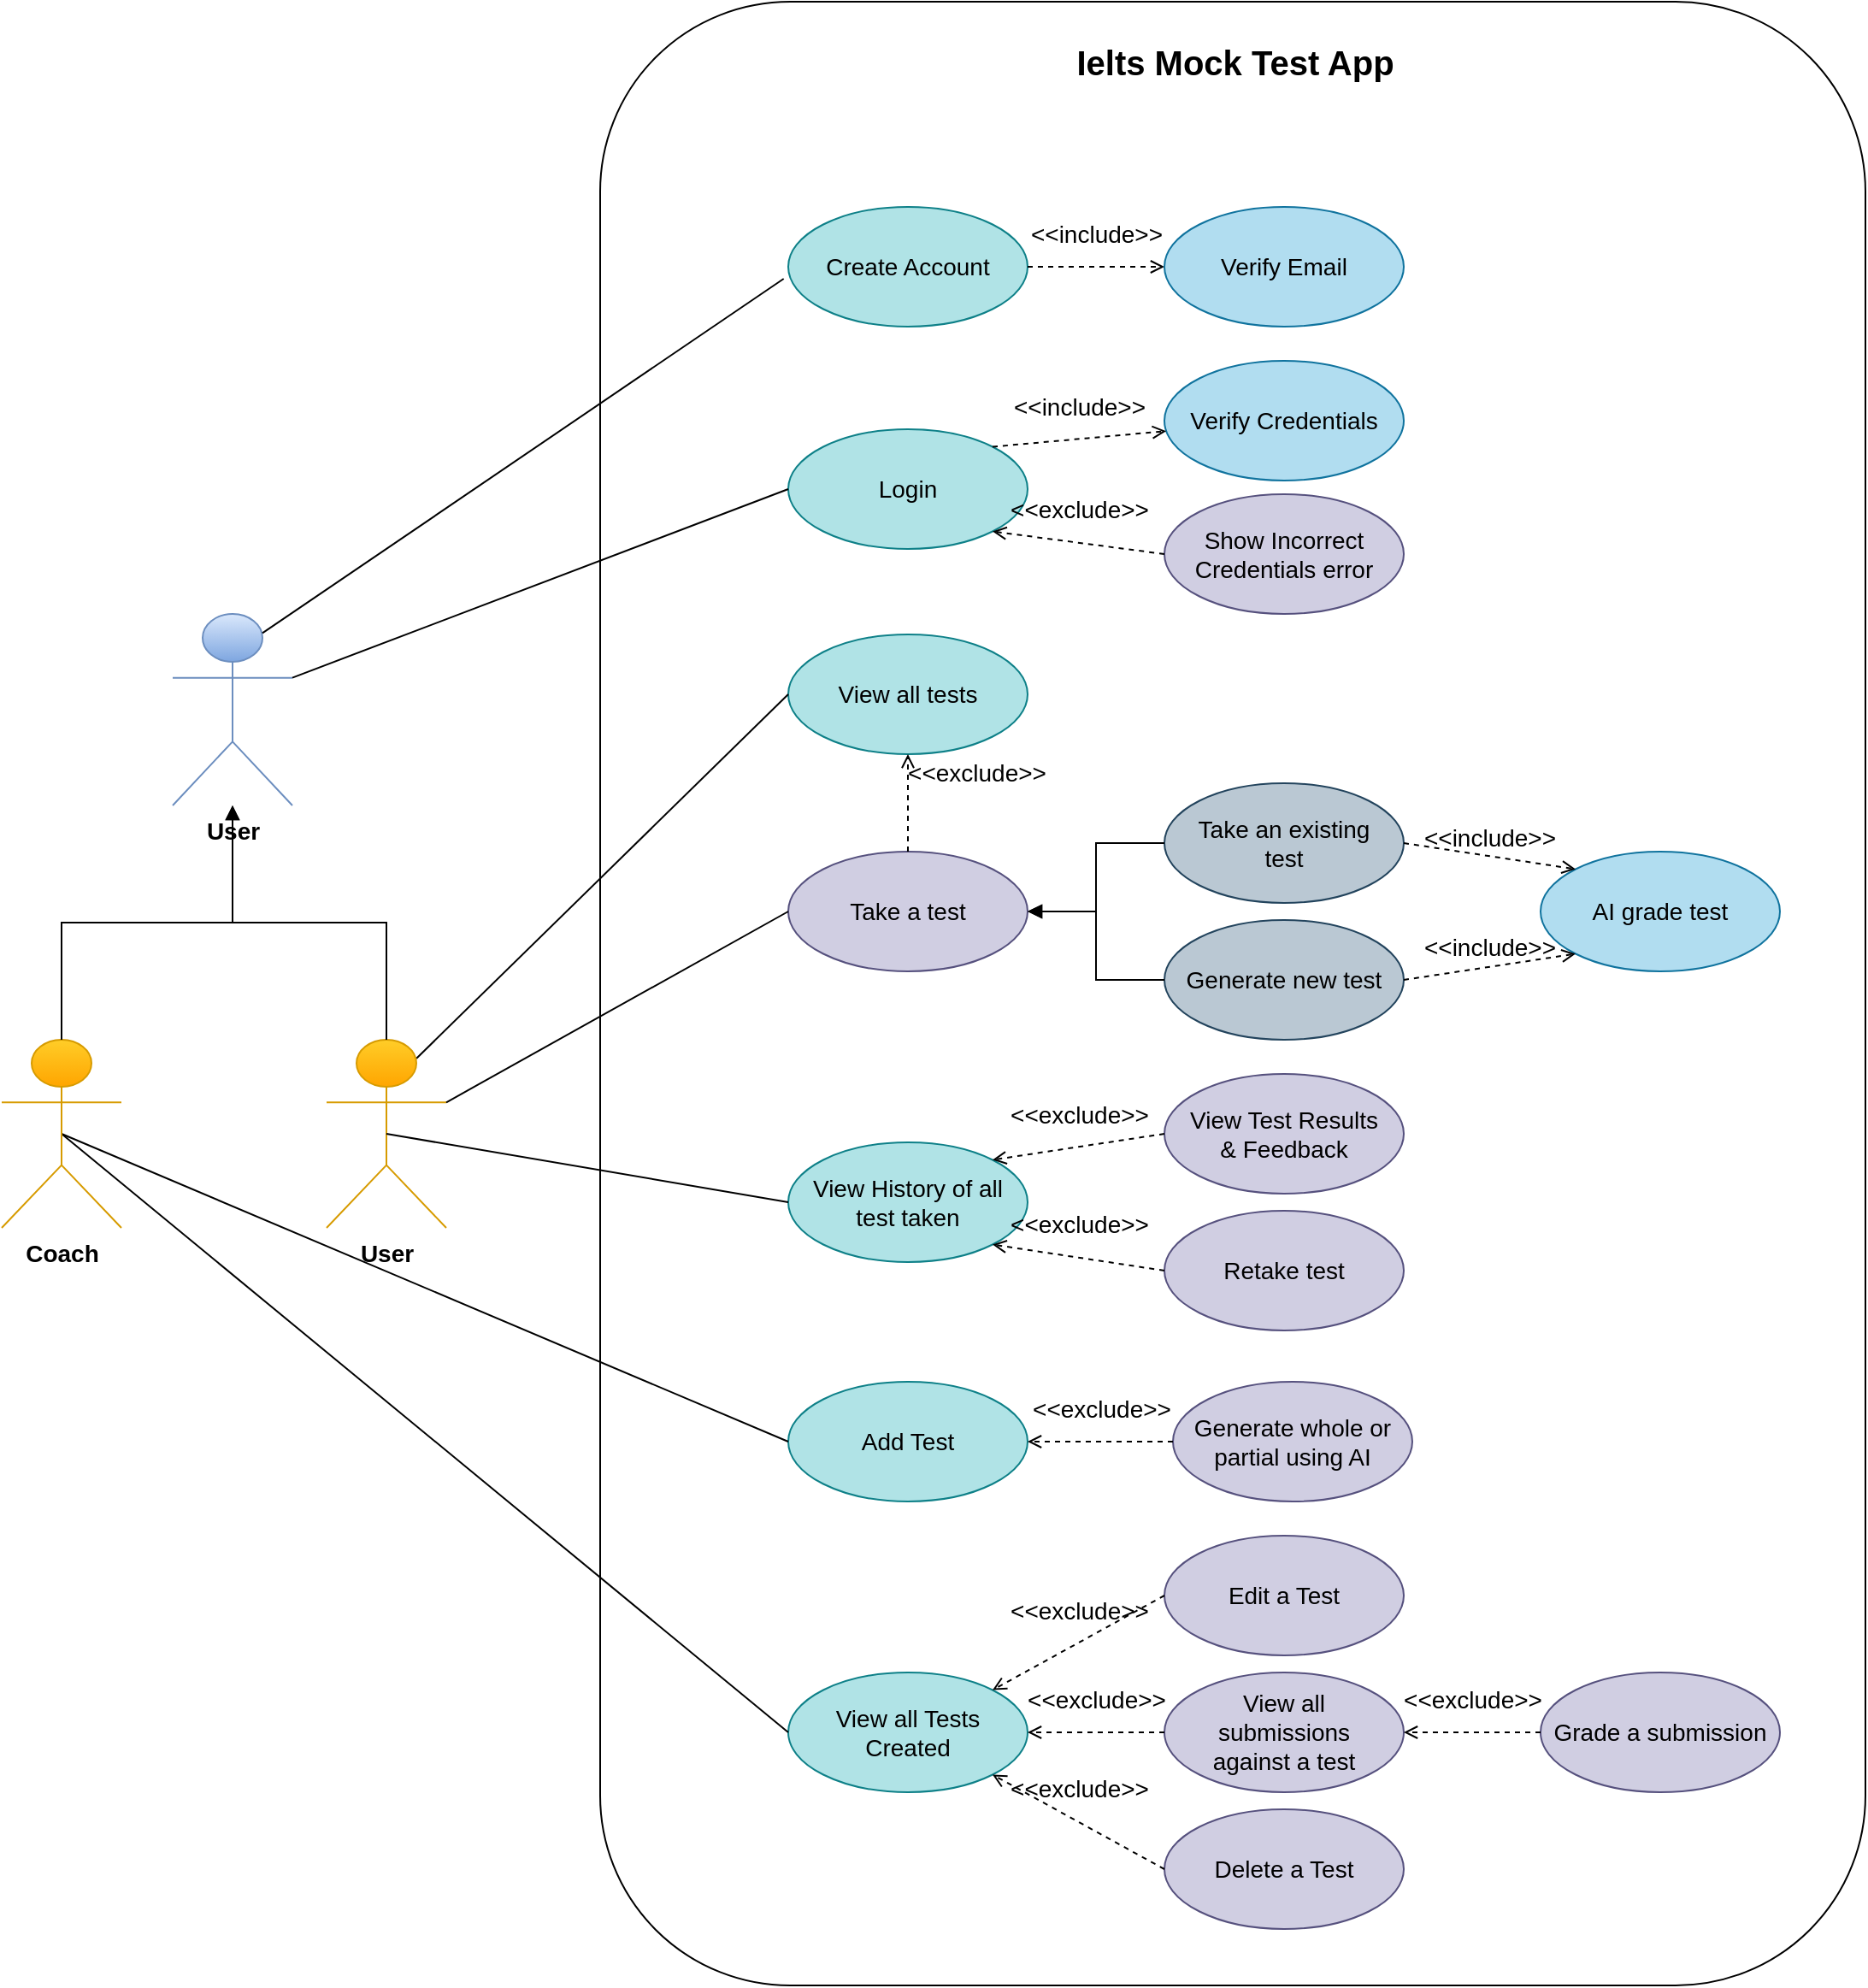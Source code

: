 <mxfile version="24.7.17">
  <diagram name="Page-1" id="qvbRqyxLXS71lStrl_ny">
    <mxGraphModel dx="2438" dy="892" grid="1" gridSize="10" guides="1" tooltips="1" connect="1" arrows="1" fold="1" page="1" pageScale="1" pageWidth="850" pageHeight="1100" math="0" shadow="0">
      <root>
        <mxCell id="0" />
        <mxCell id="1" parent="0" />
        <mxCell id="CPVwDjXxV_msDk_0VwMY-23" value="" style="rounded=1;whiteSpace=wrap;html=1;fontSize=14;fillColor=none;perimeterSpacing=10;" parent="1" vertex="1">
          <mxGeometry x="90" y="240" width="740" height="1160" as="geometry" />
        </mxCell>
        <mxCell id="tm2dpPFC_46-o9TjfhTG-2" value="Create Account" style="ellipse;whiteSpace=wrap;html=1;spacing=10;fontSize=14;fillColor=#b0e3e6;strokeColor=#0e8088;" parent="1" vertex="1">
          <mxGeometry x="200" y="360" width="140" height="70" as="geometry" />
        </mxCell>
        <mxCell id="tm2dpPFC_46-o9TjfhTG-4" value="&amp;lt;&amp;lt;include&amp;gt;&amp;gt;" style="html=1;verticalAlign=bottom;labelBackgroundColor=none;endArrow=open;endFill=0;dashed=1;rounded=0;exitX=1;exitY=0.5;exitDx=0;exitDy=0;entryX=0;entryY=0.5;entryDx=0;entryDy=0;spacing=10;fontSize=14;" parent="1" source="tm2dpPFC_46-o9TjfhTG-2" target="tm2dpPFC_46-o9TjfhTG-5" edge="1">
          <mxGeometry width="160" relative="1" as="geometry">
            <mxPoint x="380" y="390" as="sourcePoint" />
            <mxPoint x="540" y="395" as="targetPoint" />
          </mxGeometry>
        </mxCell>
        <mxCell id="tm2dpPFC_46-o9TjfhTG-5" value="Verify Email" style="ellipse;whiteSpace=wrap;html=1;spacing=10;fontSize=14;fillColor=#b1ddf0;strokeColor=#10739e;" parent="1" vertex="1">
          <mxGeometry x="420" y="360" width="140" height="70" as="geometry" />
        </mxCell>
        <mxCell id="tm2dpPFC_46-o9TjfhTG-6" value="Login" style="ellipse;whiteSpace=wrap;html=1;spacing=10;fontSize=14;fillColor=#b0e3e6;strokeColor=#0e8088;" parent="1" vertex="1">
          <mxGeometry x="200" y="490" width="140" height="70" as="geometry" />
        </mxCell>
        <mxCell id="tm2dpPFC_46-o9TjfhTG-7" value="Verify Credentials" style="ellipse;whiteSpace=wrap;html=1;spacing=10;fontSize=14;fillColor=#b1ddf0;strokeColor=#10739e;" parent="1" vertex="1">
          <mxGeometry x="420" y="450" width="140" height="70" as="geometry" />
        </mxCell>
        <mxCell id="tm2dpPFC_46-o9TjfhTG-8" value="Show Incorrect Credentials error" style="ellipse;whiteSpace=wrap;html=1;spacing=10;fontSize=14;fillColor=#d0cee2;strokeColor=#56517e;" parent="1" vertex="1">
          <mxGeometry x="420" y="528" width="140" height="70" as="geometry" />
        </mxCell>
        <mxCell id="tm2dpPFC_46-o9TjfhTG-9" value="&amp;lt;&amp;lt;include&amp;gt;&amp;gt;" style="html=1;verticalAlign=bottom;labelBackgroundColor=none;endArrow=open;endFill=0;dashed=1;rounded=0;exitX=1;exitY=0;exitDx=0;exitDy=0;spacing=10;fontSize=14;" parent="1" source="tm2dpPFC_46-o9TjfhTG-6" target="tm2dpPFC_46-o9TjfhTG-7" edge="1">
          <mxGeometry width="160" relative="1" as="geometry">
            <mxPoint x="330" y="450" as="sourcePoint" />
            <mxPoint x="490" y="450" as="targetPoint" />
          </mxGeometry>
        </mxCell>
        <mxCell id="tm2dpPFC_46-o9TjfhTG-10" value="&amp;lt;&amp;lt;exclude&amp;gt;&amp;gt;" style="html=1;verticalAlign=bottom;labelBackgroundColor=none;endArrow=open;endFill=0;dashed=1;rounded=0;exitX=0;exitY=0.5;exitDx=0;exitDy=0;entryX=1;entryY=1;entryDx=0;entryDy=0;spacing=10;fontSize=14;" parent="1" source="tm2dpPFC_46-o9TjfhTG-8" target="tm2dpPFC_46-o9TjfhTG-6" edge="1">
          <mxGeometry width="160" relative="1" as="geometry">
            <mxPoint x="260" y="610" as="sourcePoint" />
            <mxPoint x="420" y="610" as="targetPoint" />
          </mxGeometry>
        </mxCell>
        <mxCell id="tm2dpPFC_46-o9TjfhTG-11" value="Take a test" style="ellipse;whiteSpace=wrap;html=1;spacing=10;fontSize=14;fillColor=#d0cee2;strokeColor=#56517e;" parent="1" vertex="1">
          <mxGeometry x="200" y="737" width="140" height="70" as="geometry" />
        </mxCell>
        <mxCell id="tm2dpPFC_46-o9TjfhTG-12" value="Take an existing test" style="ellipse;whiteSpace=wrap;html=1;spacing=10;fontSize=14;fillColor=#bac8d3;strokeColor=#23445d;" parent="1" vertex="1">
          <mxGeometry x="420" y="697" width="140" height="70" as="geometry" />
        </mxCell>
        <mxCell id="tm2dpPFC_46-o9TjfhTG-13" value="Generate new test" style="ellipse;whiteSpace=wrap;html=1;spacing=10;fontSize=14;fillColor=#bac8d3;strokeColor=#23445d;" parent="1" vertex="1">
          <mxGeometry x="420" y="777" width="140" height="70" as="geometry" />
        </mxCell>
        <mxCell id="tm2dpPFC_46-o9TjfhTG-14" value="" style="html=1;verticalAlign=bottom;labelBackgroundColor=none;endArrow=block;endFill=1;rounded=0;exitX=0;exitY=0.5;exitDx=0;exitDy=0;entryX=1;entryY=0.5;entryDx=0;entryDy=0;spacing=10;edgeStyle=orthogonalEdgeStyle;fontSize=14;" parent="1" source="tm2dpPFC_46-o9TjfhTG-12" target="tm2dpPFC_46-o9TjfhTG-11" edge="1">
          <mxGeometry width="160" relative="1" as="geometry">
            <mxPoint x="480" y="710" as="sourcePoint" />
            <mxPoint x="329" y="697" as="targetPoint" />
          </mxGeometry>
        </mxCell>
        <mxCell id="tm2dpPFC_46-o9TjfhTG-15" value="" style="html=1;verticalAlign=bottom;labelBackgroundColor=none;endArrow=block;endFill=1;rounded=0;exitX=0;exitY=0.5;exitDx=0;exitDy=0;spacing=10;entryX=1;entryY=0.5;entryDx=0;entryDy=0;edgeStyle=orthogonalEdgeStyle;fontSize=14;" parent="1" source="tm2dpPFC_46-o9TjfhTG-13" target="tm2dpPFC_46-o9TjfhTG-11" edge="1">
          <mxGeometry width="160" relative="1" as="geometry">
            <mxPoint x="401" y="870" as="sourcePoint" />
            <mxPoint x="319" y="797" as="targetPoint" />
          </mxGeometry>
        </mxCell>
        <mxCell id="tm2dpPFC_46-o9TjfhTG-16" value="AI grade test" style="ellipse;whiteSpace=wrap;html=1;spacing=10;fontSize=14;fillColor=#b1ddf0;strokeColor=#10739e;" parent="1" vertex="1">
          <mxGeometry x="640" y="737" width="140" height="70" as="geometry" />
        </mxCell>
        <mxCell id="tm2dpPFC_46-o9TjfhTG-17" value="View History of all test taken" style="ellipse;whiteSpace=wrap;html=1;spacing=10;fontSize=14;fillColor=#b0e3e6;strokeColor=#0e8088;" parent="1" vertex="1">
          <mxGeometry x="200" y="907" width="140" height="70" as="geometry" />
        </mxCell>
        <mxCell id="tm2dpPFC_46-o9TjfhTG-18" value="View Test Results &amp;amp; Feedback" style="ellipse;whiteSpace=wrap;html=1;spacing=10;fontSize=14;fillColor=#d0cee2;strokeColor=#56517e;" parent="1" vertex="1">
          <mxGeometry x="420" y="867" width="140" height="70" as="geometry" />
        </mxCell>
        <mxCell id="tm2dpPFC_46-o9TjfhTG-19" value="Retake test" style="ellipse;whiteSpace=wrap;html=1;fontSize=14;fillColor=#d0cee2;strokeColor=#56517e;" parent="1" vertex="1">
          <mxGeometry x="420" y="947" width="140" height="70" as="geometry" />
        </mxCell>
        <mxCell id="tm2dpPFC_46-o9TjfhTG-20" value="&amp;lt;&amp;lt;include&amp;gt;&amp;gt;" style="html=1;verticalAlign=bottom;labelBackgroundColor=none;endArrow=open;endFill=0;dashed=1;rounded=0;exitX=1;exitY=0.5;exitDx=0;exitDy=0;entryX=0;entryY=0;entryDx=0;entryDy=0;fontSize=14;" parent="1" source="tm2dpPFC_46-o9TjfhTG-12" target="tm2dpPFC_46-o9TjfhTG-16" edge="1">
          <mxGeometry width="160" relative="1" as="geometry">
            <mxPoint x="570" y="727" as="sourcePoint" />
            <mxPoint x="730" y="727" as="targetPoint" />
          </mxGeometry>
        </mxCell>
        <mxCell id="tm2dpPFC_46-o9TjfhTG-21" value="&amp;lt;&amp;lt;include&amp;gt;&amp;gt;" style="html=1;verticalAlign=bottom;labelBackgroundColor=none;endArrow=open;endFill=0;dashed=1;rounded=0;exitX=1;exitY=0.5;exitDx=0;exitDy=0;entryX=0;entryY=1;entryDx=0;entryDy=0;fontSize=14;" parent="1" source="tm2dpPFC_46-o9TjfhTG-13" target="tm2dpPFC_46-o9TjfhTG-16" edge="1">
          <mxGeometry width="160" relative="1" as="geometry">
            <mxPoint x="600" y="897" as="sourcePoint" />
            <mxPoint x="760" y="897" as="targetPoint" />
            <Array as="points" />
          </mxGeometry>
        </mxCell>
        <mxCell id="tm2dpPFC_46-o9TjfhTG-22" value="&amp;lt;&amp;lt;exclude&amp;gt;&amp;gt;" style="html=1;verticalAlign=bottom;labelBackgroundColor=none;endArrow=open;endFill=0;dashed=1;rounded=0;exitX=0;exitY=0.5;exitDx=0;exitDy=0;entryX=1;entryY=0;entryDx=0;entryDy=0;spacing=10;fontSize=14;" parent="1" source="tm2dpPFC_46-o9TjfhTG-18" target="tm2dpPFC_46-o9TjfhTG-17" edge="1">
          <mxGeometry width="160" relative="1" as="geometry">
            <mxPoint x="435" y="937" as="sourcePoint" />
            <mxPoint x="320" y="875" as="targetPoint" />
          </mxGeometry>
        </mxCell>
        <mxCell id="tm2dpPFC_46-o9TjfhTG-24" value="&amp;lt;&amp;lt;exclude&amp;gt;&amp;gt;" style="html=1;verticalAlign=bottom;labelBackgroundColor=none;endArrow=open;endFill=0;dashed=1;rounded=0;exitX=0;exitY=0.5;exitDx=0;exitDy=0;entryX=1;entryY=1;entryDx=0;entryDy=0;spacing=10;fontSize=14;" parent="1" source="tm2dpPFC_46-o9TjfhTG-19" target="tm2dpPFC_46-o9TjfhTG-17" edge="1">
          <mxGeometry width="160" relative="1" as="geometry">
            <mxPoint x="420" y="1113" as="sourcePoint" />
            <mxPoint x="305" y="1051" as="targetPoint" />
          </mxGeometry>
        </mxCell>
        <mxCell id="tm2dpPFC_46-o9TjfhTG-25" value="Add Test" style="ellipse;whiteSpace=wrap;html=1;fontSize=14;fillColor=#b0e3e6;strokeColor=#0e8088;" parent="1" vertex="1">
          <mxGeometry x="200" y="1047" width="140" height="70" as="geometry" />
        </mxCell>
        <mxCell id="tm2dpPFC_46-o9TjfhTG-26" value="Generate whole or partial using AI" style="ellipse;whiteSpace=wrap;html=1;spacing=7;fontSize=14;fillColor=#d0cee2;strokeColor=#56517e;" parent="1" vertex="1">
          <mxGeometry x="425" y="1047" width="140" height="70" as="geometry" />
        </mxCell>
        <mxCell id="tm2dpPFC_46-o9TjfhTG-27" value="&amp;lt;&amp;lt;exclude&amp;gt;&amp;gt;" style="html=1;verticalAlign=bottom;labelBackgroundColor=none;endArrow=open;endFill=0;dashed=1;rounded=0;exitX=0;exitY=0.5;exitDx=0;exitDy=0;entryX=1;entryY=0.5;entryDx=0;entryDy=0;spacing=10;fontSize=14;" parent="1" source="tm2dpPFC_46-o9TjfhTG-26" target="tm2dpPFC_46-o9TjfhTG-25" edge="1">
          <mxGeometry width="160" relative="1" as="geometry">
            <mxPoint x="441" y="1052" as="sourcePoint" />
            <mxPoint x="320" y="967" as="targetPoint" />
          </mxGeometry>
        </mxCell>
        <mxCell id="tm2dpPFC_46-o9TjfhTG-28" value="View all Tests Created" style="ellipse;whiteSpace=wrap;html=1;fontSize=14;spacing=6;fillColor=#b0e3e6;strokeColor=#0e8088;" parent="1" vertex="1">
          <mxGeometry x="200" y="1217" width="140" height="70" as="geometry" />
        </mxCell>
        <mxCell id="tm2dpPFC_46-o9TjfhTG-29" value="Edit a Test" style="ellipse;whiteSpace=wrap;html=1;fontSize=14;fillColor=#d0cee2;strokeColor=#56517e;" parent="1" vertex="1">
          <mxGeometry x="420" y="1137" width="140" height="70" as="geometry" />
        </mxCell>
        <mxCell id="tm2dpPFC_46-o9TjfhTG-30" value="Delete a Test" style="ellipse;whiteSpace=wrap;html=1;fontSize=14;fillColor=#d0cee2;strokeColor=#56517e;" parent="1" vertex="1">
          <mxGeometry x="420" y="1297" width="140" height="70" as="geometry" />
        </mxCell>
        <mxCell id="tm2dpPFC_46-o9TjfhTG-31" value="View all submissions against a test" style="ellipse;whiteSpace=wrap;html=1;fontSize=14;spacing=8;fillColor=#d0cee2;strokeColor=#56517e;" parent="1" vertex="1">
          <mxGeometry x="420" y="1217" width="140" height="70" as="geometry" />
        </mxCell>
        <mxCell id="CPVwDjXxV_msDk_0VwMY-1" value="&amp;lt;&amp;lt;exclude&amp;gt;&amp;gt;" style="html=1;verticalAlign=bottom;labelBackgroundColor=none;endArrow=open;endFill=0;dashed=1;rounded=0;exitX=0;exitY=0.5;exitDx=0;exitDy=0;entryX=1;entryY=0;entryDx=0;entryDy=0;spacing=10;fontSize=14;" parent="1" source="tm2dpPFC_46-o9TjfhTG-29" target="tm2dpPFC_46-o9TjfhTG-28" edge="1">
          <mxGeometry width="160" relative="1" as="geometry">
            <mxPoint x="465" y="1092" as="sourcePoint" />
            <mxPoint x="350" y="1092" as="targetPoint" />
          </mxGeometry>
        </mxCell>
        <mxCell id="CPVwDjXxV_msDk_0VwMY-2" value="&amp;lt;&amp;lt;exclude&amp;gt;&amp;gt;" style="html=1;verticalAlign=bottom;labelBackgroundColor=none;endArrow=open;endFill=0;dashed=1;rounded=0;exitX=0;exitY=0.5;exitDx=0;exitDy=0;entryX=1;entryY=0.5;entryDx=0;entryDy=0;spacing=10;fontSize=14;" parent="1" source="tm2dpPFC_46-o9TjfhTG-31" target="tm2dpPFC_46-o9TjfhTG-28" edge="1">
          <mxGeometry width="160" relative="1" as="geometry">
            <mxPoint x="475" y="1102" as="sourcePoint" />
            <mxPoint x="360" y="1102" as="targetPoint" />
          </mxGeometry>
        </mxCell>
        <mxCell id="CPVwDjXxV_msDk_0VwMY-3" value="&amp;lt;&amp;lt;exclude&amp;gt;&amp;gt;" style="html=1;verticalAlign=bottom;labelBackgroundColor=none;endArrow=open;endFill=0;dashed=1;rounded=0;exitX=0;exitY=0.5;exitDx=0;exitDy=0;entryX=1;entryY=1;entryDx=0;entryDy=0;spacing=10;fontSize=14;" parent="1" source="tm2dpPFC_46-o9TjfhTG-30" target="tm2dpPFC_46-o9TjfhTG-28" edge="1">
          <mxGeometry width="160" relative="1" as="geometry">
            <mxPoint x="485" y="1112" as="sourcePoint" />
            <mxPoint x="370" y="1112" as="targetPoint" />
          </mxGeometry>
        </mxCell>
        <mxCell id="CPVwDjXxV_msDk_0VwMY-5" value="&lt;b style=&quot;font-size: 20px;&quot;&gt;&lt;font style=&quot;font-size: 20px;&quot;&gt;Ielts Mock Test App&lt;/font&gt;&lt;/b&gt;" style="text;html=1;align=center;verticalAlign=middle;resizable=0;points=[];autosize=1;strokeColor=none;fillColor=none;fontSize=20;" parent="1" vertex="1">
          <mxGeometry x="356" y="255" width="210" height="40" as="geometry" />
        </mxCell>
        <mxCell id="CPVwDjXxV_msDk_0VwMY-10" style="rounded=0;orthogonalLoop=1;jettySize=auto;html=1;exitX=0.5;exitY=0.5;exitDx=0;exitDy=0;exitPerimeter=0;entryX=0;entryY=0.5;entryDx=0;entryDy=0;endArrow=none;endFill=0;fontSize=14;" parent="1" source="CPVwDjXxV_msDk_0VwMY-6" target="tm2dpPFC_46-o9TjfhTG-25" edge="1">
          <mxGeometry relative="1" as="geometry" />
        </mxCell>
        <mxCell id="CPVwDjXxV_msDk_0VwMY-11" style="rounded=0;orthogonalLoop=1;jettySize=auto;html=1;exitX=0.5;exitY=0.5;exitDx=0;exitDy=0;exitPerimeter=0;entryX=0;entryY=0.5;entryDx=0;entryDy=0;endArrow=none;endFill=0;fontSize=14;" parent="1" source="CPVwDjXxV_msDk_0VwMY-6" target="tm2dpPFC_46-o9TjfhTG-28" edge="1">
          <mxGeometry relative="1" as="geometry" />
        </mxCell>
        <mxCell id="CPVwDjXxV_msDk_0VwMY-6" value="Coach" style="shape=umlActor;verticalLabelPosition=bottom;verticalAlign=top;html=1;outlineConnect=0;fontSize=14;fontStyle=1;fillColor=#ffcd28;gradientColor=#ffa500;strokeColor=#d79b00;" parent="1" vertex="1">
          <mxGeometry x="-260" y="847" width="70" height="110" as="geometry" />
        </mxCell>
        <mxCell id="CPVwDjXxV_msDk_0VwMY-7" value="&lt;font style=&quot;font-size: 14px;&quot;&gt;&lt;b style=&quot;font-size: 14px;&quot;&gt;User&lt;/b&gt;&lt;/font&gt;" style="shape=umlActor;verticalLabelPosition=bottom;verticalAlign=top;html=1;outlineConnect=0;fontSize=14;fillColor=#dae8fc;strokeColor=#6c8ebf;gradientColor=#7ea6e0;" parent="1" vertex="1">
          <mxGeometry x="-160" y="598" width="70" height="112" as="geometry" />
        </mxCell>
        <mxCell id="CPVwDjXxV_msDk_0VwMY-12" value="View all tests" style="ellipse;whiteSpace=wrap;html=1;spacing=10;fontSize=14;fillColor=#b0e3e6;strokeColor=#0e8088;" parent="1" vertex="1">
          <mxGeometry x="200" y="610" width="140" height="70" as="geometry" />
        </mxCell>
        <mxCell id="CPVwDjXxV_msDk_0VwMY-13" value="&amp;lt;&amp;lt;exclude&amp;gt;&amp;gt;" style="html=1;verticalAlign=bottom;labelBackgroundColor=none;endArrow=open;endFill=0;dashed=1;rounded=0;exitX=0.5;exitY=0;exitDx=0;exitDy=0;entryX=0.5;entryY=1;entryDx=0;entryDy=0;spacing=10;fontSize=14;" parent="1" source="tm2dpPFC_46-o9TjfhTG-11" target="CPVwDjXxV_msDk_0VwMY-12" edge="1">
          <mxGeometry x="-0.053" y="-40" width="160" relative="1" as="geometry">
            <mxPoint x="430" y="573" as="sourcePoint" />
            <mxPoint x="329" y="560" as="targetPoint" />
            <mxPoint as="offset" />
          </mxGeometry>
        </mxCell>
        <mxCell id="CPVwDjXxV_msDk_0VwMY-14" value="Grade a submission" style="ellipse;whiteSpace=wrap;html=1;fontSize=14;fillColor=#d0cee2;strokeColor=#56517e;" parent="1" vertex="1">
          <mxGeometry x="640" y="1217" width="140" height="70" as="geometry" />
        </mxCell>
        <mxCell id="CPVwDjXxV_msDk_0VwMY-15" value="&amp;lt;&amp;lt;exclude&amp;gt;&amp;gt;" style="html=1;verticalAlign=bottom;labelBackgroundColor=none;endArrow=open;endFill=0;dashed=1;rounded=0;exitX=0;exitY=0.5;exitDx=0;exitDy=0;spacing=10;entryX=1;entryY=0.5;entryDx=0;entryDy=0;fontSize=14;" parent="1" source="CPVwDjXxV_msDk_0VwMY-14" target="tm2dpPFC_46-o9TjfhTG-31" edge="1">
          <mxGeometry width="160" relative="1" as="geometry">
            <mxPoint x="640" y="1251.5" as="sourcePoint" />
            <mxPoint x="570" y="1220" as="targetPoint" />
          </mxGeometry>
        </mxCell>
        <mxCell id="CPVwDjXxV_msDk_0VwMY-16" style="rounded=0;orthogonalLoop=1;jettySize=auto;html=1;entryX=-0.019;entryY=0.6;entryDx=0;entryDy=0;entryPerimeter=0;endArrow=none;endFill=0;exitX=0.75;exitY=0.1;exitDx=0;exitDy=0;exitPerimeter=0;fontSize=14;" parent="1" source="CPVwDjXxV_msDk_0VwMY-7" target="tm2dpPFC_46-o9TjfhTG-2" edge="1">
          <mxGeometry relative="1" as="geometry">
            <mxPoint x="-10" y="460" as="sourcePoint" />
          </mxGeometry>
        </mxCell>
        <mxCell id="CPVwDjXxV_msDk_0VwMY-18" style="rounded=0;orthogonalLoop=1;jettySize=auto;html=1;entryX=0;entryY=0.5;entryDx=0;entryDy=0;endArrow=none;endFill=0;exitX=1;exitY=0.333;exitDx=0;exitDy=0;exitPerimeter=0;fontSize=14;" parent="1" source="CPVwDjXxV_msDk_0VwMY-7" target="tm2dpPFC_46-o9TjfhTG-6" edge="1">
          <mxGeometry relative="1" as="geometry">
            <mxPoint y="470" as="sourcePoint" />
            <mxPoint x="207" y="412" as="targetPoint" />
          </mxGeometry>
        </mxCell>
        <mxCell id="CPVwDjXxV_msDk_0VwMY-19" style="rounded=0;orthogonalLoop=1;jettySize=auto;html=1;entryX=0;entryY=0.5;entryDx=0;entryDy=0;endArrow=none;endFill=0;exitX=0.75;exitY=0.1;exitDx=0;exitDy=0;exitPerimeter=0;fontSize=14;" parent="1" source="CPVwDjXxV_msDk_0VwMY-20" target="CPVwDjXxV_msDk_0VwMY-12" edge="1">
          <mxGeometry relative="1" as="geometry">
            <mxPoint x="40" y="670" as="sourcePoint" />
            <mxPoint x="217" y="422" as="targetPoint" />
          </mxGeometry>
        </mxCell>
        <mxCell id="CPVwDjXxV_msDk_0VwMY-20" value="User" style="shape=umlActor;verticalLabelPosition=bottom;verticalAlign=top;html=1;outlineConnect=0;fontSize=14;fontStyle=1;fillColor=#ffcd28;gradientColor=#ffa500;strokeColor=#d79b00;" parent="1" vertex="1">
          <mxGeometry x="-70" y="847" width="70" height="110" as="geometry" />
        </mxCell>
        <mxCell id="CPVwDjXxV_msDk_0VwMY-21" style="rounded=0;orthogonalLoop=1;jettySize=auto;html=1;entryX=0;entryY=0.5;entryDx=0;entryDy=0;endArrow=none;endFill=0;exitX=1;exitY=0.333;exitDx=0;exitDy=0;exitPerimeter=0;fontSize=14;" parent="1" source="CPVwDjXxV_msDk_0VwMY-20" target="tm2dpPFC_46-o9TjfhTG-11" edge="1">
          <mxGeometry relative="1" as="geometry">
            <mxPoint x="-7" y="868" as="sourcePoint" />
            <mxPoint x="210" y="655" as="targetPoint" />
          </mxGeometry>
        </mxCell>
        <mxCell id="CPVwDjXxV_msDk_0VwMY-22" style="rounded=0;orthogonalLoop=1;jettySize=auto;html=1;entryX=0;entryY=0.5;entryDx=0;entryDy=0;endArrow=none;endFill=0;exitX=0.5;exitY=0.5;exitDx=0;exitDy=0;exitPerimeter=0;fontSize=14;" parent="1" source="CPVwDjXxV_msDk_0VwMY-20" target="tm2dpPFC_46-o9TjfhTG-17" edge="1">
          <mxGeometry relative="1" as="geometry">
            <mxPoint x="3" y="878" as="sourcePoint" />
            <mxPoint x="220" y="665" as="targetPoint" />
          </mxGeometry>
        </mxCell>
        <mxCell id="CPVwDjXxV_msDk_0VwMY-24" value="" style="html=1;verticalAlign=bottom;labelBackgroundColor=none;endArrow=block;endFill=1;rounded=0;exitX=0.5;exitY=0;exitDx=0;exitDy=0;spacing=10;edgeStyle=orthogonalEdgeStyle;exitPerimeter=0;fontSize=14;" parent="1" source="CPVwDjXxV_msDk_0VwMY-6" target="CPVwDjXxV_msDk_0VwMY-7" edge="1">
          <mxGeometry width="160" relative="1" as="geometry">
            <mxPoint x="430" y="742" as="sourcePoint" />
            <mxPoint x="-60" y="760" as="targetPoint" />
          </mxGeometry>
        </mxCell>
        <mxCell id="CPVwDjXxV_msDk_0VwMY-25" value="" style="html=1;verticalAlign=bottom;labelBackgroundColor=none;endArrow=block;endFill=1;rounded=0;exitX=0.5;exitY=0;exitDx=0;exitDy=0;spacing=10;edgeStyle=orthogonalEdgeStyle;exitPerimeter=0;fontSize=14;" parent="1" source="CPVwDjXxV_msDk_0VwMY-20" target="CPVwDjXxV_msDk_0VwMY-7" edge="1">
          <mxGeometry width="160" relative="1" as="geometry">
            <mxPoint x="-215" y="857" as="sourcePoint" />
            <mxPoint x="-120" y="710" as="targetPoint" />
          </mxGeometry>
        </mxCell>
      </root>
    </mxGraphModel>
  </diagram>
</mxfile>
